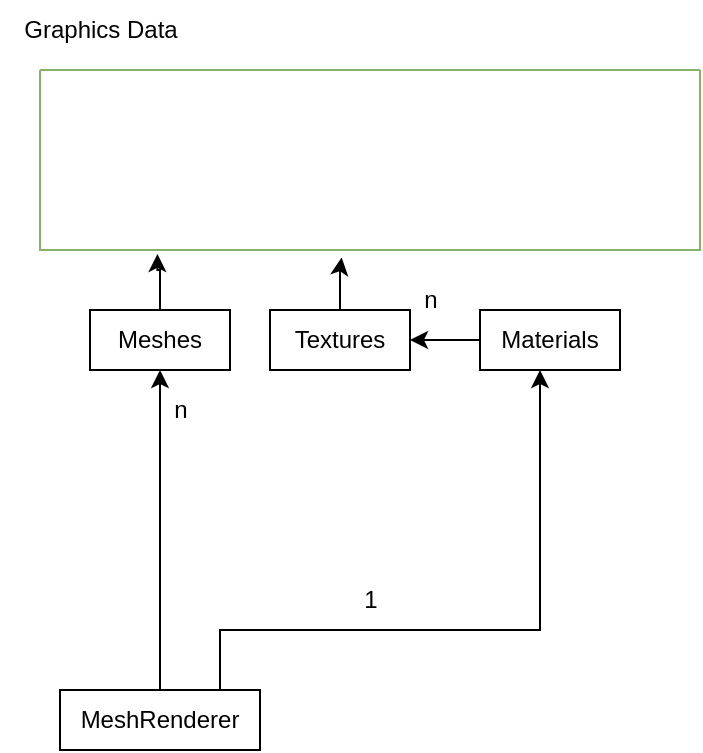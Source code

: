 <mxfile version="20.8.23" type="device"><diagram name="Page-1" id="JZF3gh07yVePShAaatra"><mxGraphModel dx="1320" dy="716" grid="1" gridSize="10" guides="1" tooltips="1" connect="1" arrows="1" fold="1" page="1" pageScale="1" pageWidth="827" pageHeight="1169" math="0" shadow="0"><root><mxCell id="0"/><mxCell id="1" parent="0"/><mxCell id="U2QyyY93MyfyVQPswBGs-2" value="" style="swimlane;startSize=0;labelPosition=center;verticalLabelPosition=top;align=center;verticalAlign=bottom;textDirection=ltr;rounded=0;arcSize=12;fillColor=#d5e8d4;strokeColor=#82b366;fillStyle=auto;" vertex="1" parent="1"><mxGeometry x="220" y="90" width="330" height="90" as="geometry"><mxRectangle x="310" y="430" width="50" height="40" as="alternateBounds"/></mxGeometry></mxCell><mxCell id="U2QyyY93MyfyVQPswBGs-25" style="edgeStyle=orthogonalEdgeStyle;rounded=0;orthogonalLoop=1;jettySize=auto;html=1;" edge="1" parent="1" source="U2QyyY93MyfyVQPswBGs-7" target="U2QyyY93MyfyVQPswBGs-4"><mxGeometry relative="1" as="geometry"/></mxCell><mxCell id="U2QyyY93MyfyVQPswBGs-7" value="Materials" style="rounded=0;whiteSpace=wrap;html=1;fillStyle=auto;" vertex="1" parent="1"><mxGeometry x="440" y="210" width="70" height="30" as="geometry"/></mxCell><mxCell id="U2QyyY93MyfyVQPswBGs-15" style="edgeStyle=orthogonalEdgeStyle;rounded=0;orthogonalLoop=1;jettySize=auto;html=1;" edge="1" parent="1" source="U2QyyY93MyfyVQPswBGs-9" target="U2QyyY93MyfyVQPswBGs-6"><mxGeometry relative="1" as="geometry"/></mxCell><mxCell id="U2QyyY93MyfyVQPswBGs-18" style="edgeStyle=orthogonalEdgeStyle;rounded=0;orthogonalLoop=1;jettySize=auto;html=1;" edge="1" parent="1" source="U2QyyY93MyfyVQPswBGs-9" target="U2QyyY93MyfyVQPswBGs-7"><mxGeometry relative="1" as="geometry"><Array as="points"><mxPoint x="310" y="370"/><mxPoint x="470" y="370"/></Array></mxGeometry></mxCell><mxCell id="U2QyyY93MyfyVQPswBGs-9" value="MeshRenderer" style="rounded=0;whiteSpace=wrap;html=1;fillStyle=auto;" vertex="1" parent="1"><mxGeometry x="230" y="400" width="100" height="30" as="geometry"/></mxCell><mxCell id="U2QyyY93MyfyVQPswBGs-11" value="1" style="text;html=1;align=center;verticalAlign=middle;resizable=0;points=[];autosize=1;strokeColor=none;fillColor=none;" vertex="1" parent="1"><mxGeometry x="370" y="340" width="30" height="30" as="geometry"/></mxCell><mxCell id="U2QyyY93MyfyVQPswBGs-13" value="n" style="text;html=1;align=center;verticalAlign=middle;resizable=0;points=[];autosize=1;strokeColor=none;fillColor=none;" vertex="1" parent="1"><mxGeometry x="400" y="190" width="30" height="30" as="geometry"/></mxCell><mxCell id="U2QyyY93MyfyVQPswBGs-16" value="n" style="text;html=1;align=center;verticalAlign=middle;resizable=0;points=[];autosize=1;strokeColor=none;fillColor=none;" vertex="1" parent="1"><mxGeometry x="275" y="245" width="30" height="30" as="geometry"/></mxCell><mxCell id="U2QyyY93MyfyVQPswBGs-24" style="edgeStyle=orthogonalEdgeStyle;rounded=0;orthogonalLoop=1;jettySize=auto;html=1;entryX=0.457;entryY=1.041;entryDx=0;entryDy=0;entryPerimeter=0;" edge="1" parent="1" source="U2QyyY93MyfyVQPswBGs-4" target="U2QyyY93MyfyVQPswBGs-2"><mxGeometry relative="1" as="geometry"/></mxCell><mxCell id="U2QyyY93MyfyVQPswBGs-4" value="Textures" style="rounded=0;whiteSpace=wrap;html=1;fillStyle=auto;" vertex="1" parent="1"><mxGeometry x="335" y="210" width="70" height="30" as="geometry"/></mxCell><mxCell id="U2QyyY93MyfyVQPswBGs-23" style="edgeStyle=orthogonalEdgeStyle;rounded=0;orthogonalLoop=1;jettySize=auto;html=1;entryX=0.178;entryY=1.022;entryDx=0;entryDy=0;entryPerimeter=0;" edge="1" parent="1" source="U2QyyY93MyfyVQPswBGs-6" target="U2QyyY93MyfyVQPswBGs-2"><mxGeometry relative="1" as="geometry"/></mxCell><mxCell id="U2QyyY93MyfyVQPswBGs-6" value="Meshes" style="rounded=0;whiteSpace=wrap;html=1;fillStyle=auto;" vertex="1" parent="1"><mxGeometry x="245" y="210" width="70" height="30" as="geometry"/></mxCell><mxCell id="U2QyyY93MyfyVQPswBGs-22" value="Graphics Data" style="text;html=1;align=center;verticalAlign=middle;resizable=0;points=[];autosize=1;strokeColor=none;fillColor=none;" vertex="1" parent="1"><mxGeometry x="200" y="55" width="100" height="30" as="geometry"/></mxCell></root></mxGraphModel></diagram></mxfile>